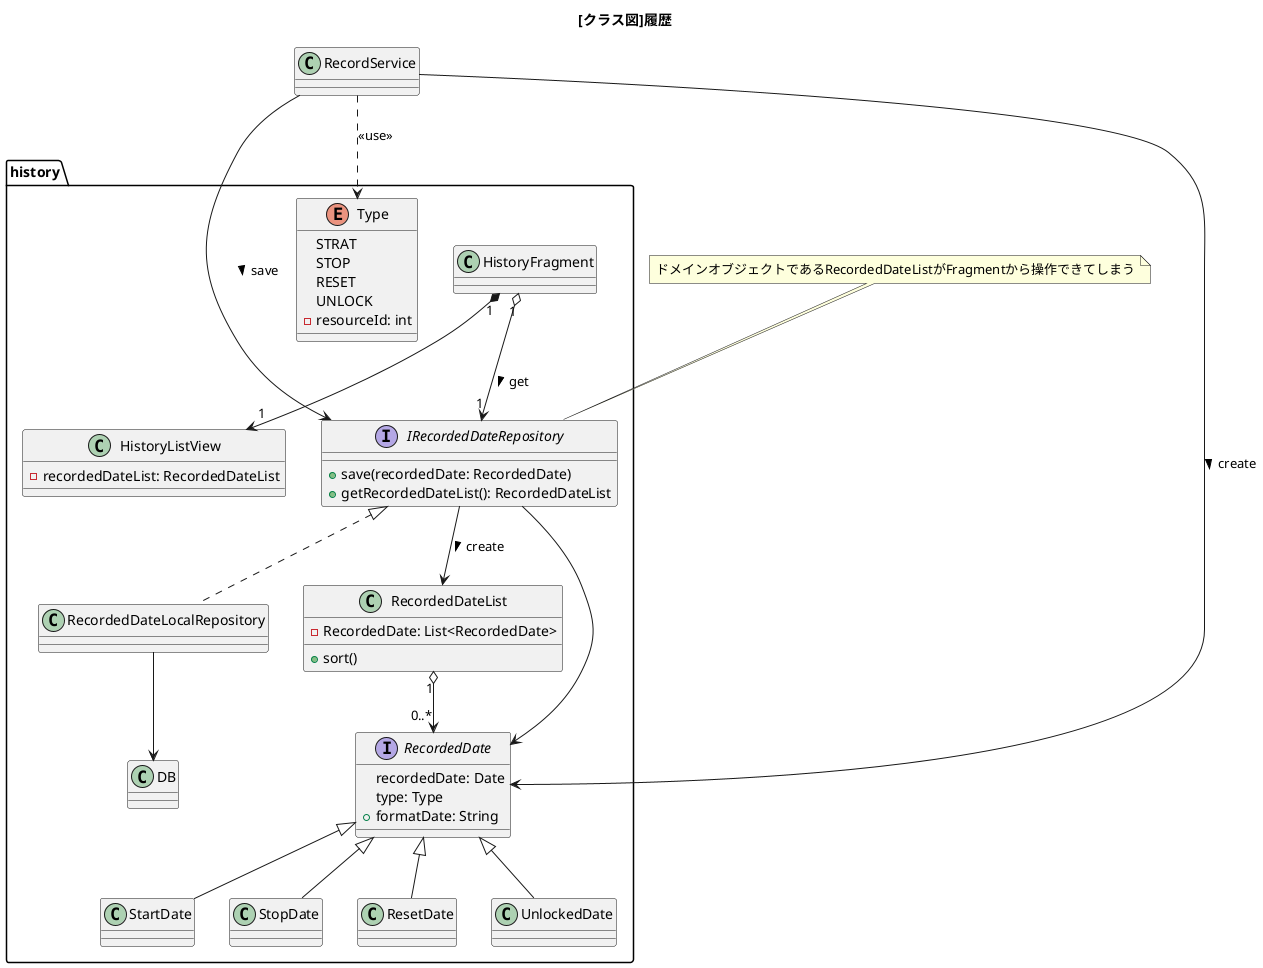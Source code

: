 @startuml

title [クラス図]履歴

' === 定義 ===
class RecordService

package history {
    class HistoryFragment

    Class HistoryListView {
        - recordedDateList: RecordedDateList
    }

    interface IRecordedDateRepository {
        + save(recordedDate: RecordedDate)
        + getRecordedDateList(): RecordedDateList
    }

    class RecordedDateLocalRepository

    enum Type {
        STRAT
        STOP
        RESET
        UNLOCK
        - resourceId: int
    }

    interface RecordedDate {
        recordedDate: Date
        type: Type
        + formatDate: String
    }

    class StartDate
    class StopDate
    class ResetDate
    class UnlockedDate

    class RecordedDateList {
        - RecordedDate: List<RecordedDate>
        + sort()
    }

    class DB
}

' === 関係 ===
RecordService --> RecordedDate : create >
RecordService --> IRecordedDateRepository : save >

HistoryFragment "1" o--> "1" IRecordedDateRepository : get >
note top of IRecordedDateRepository : ドメインオブジェクトであるRecordedDateListがFragmentから操作できてしまう
IRecordedDateRepository <|.. RecordedDateLocalRepository
HistoryFragment "1" *--> "1" HistoryListView
RecordedDateList "1" o--> "0..*" RecordedDate
RecordedDate <|-- StartDate
RecordedDate <|-- StopDate
RecordedDate <|-- ResetDate
RecordedDate <|-- UnlockedDate
RecordService ..> Type : <<use>>
IRecordedDateRepository --> RecordedDate
IRecordedDateRepository --> RecordedDateList : create >
RecordedDateLocalRepository --> DB

@enduml